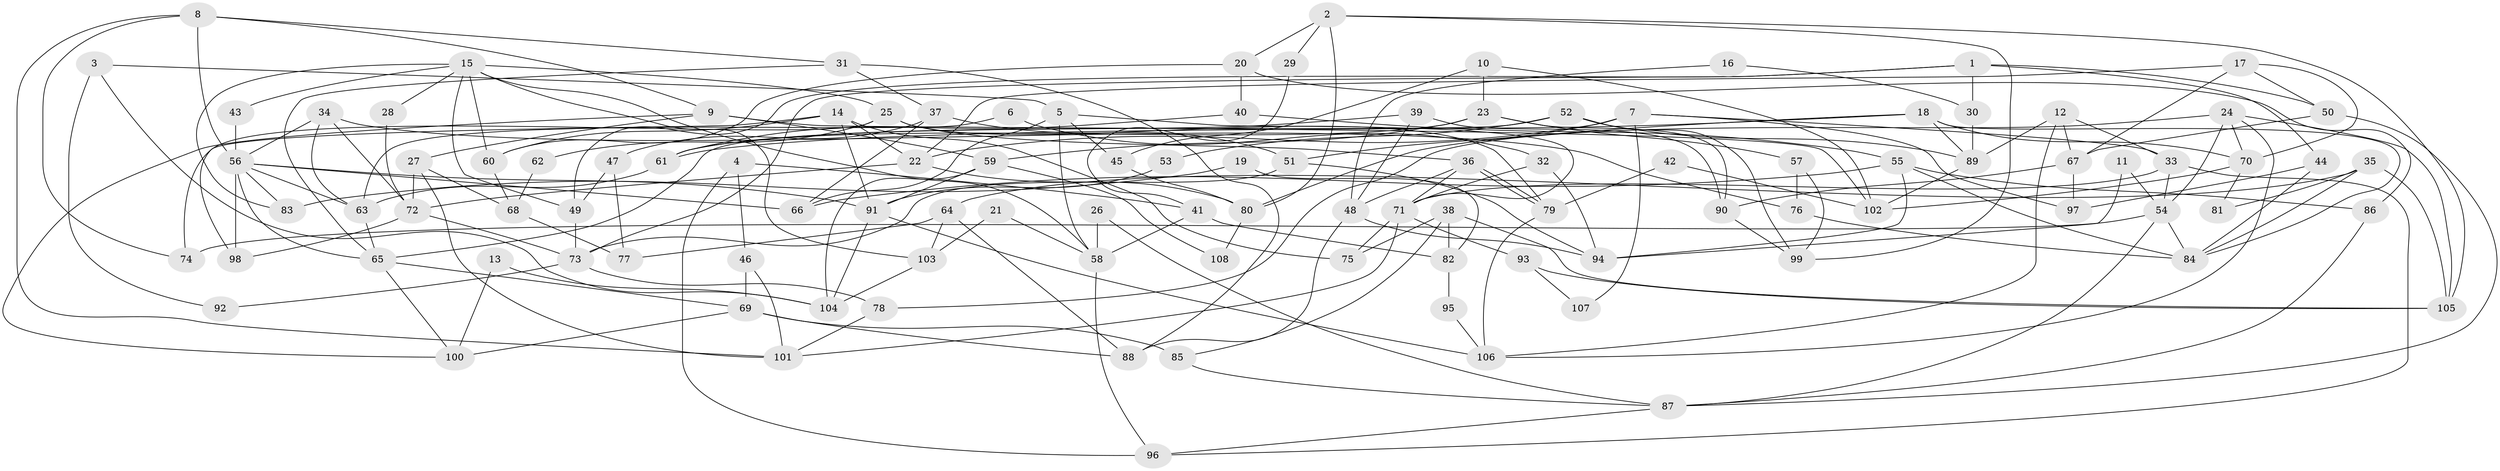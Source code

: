 // coarse degree distribution, {6: 0.15942028985507245, 8: 0.13043478260869565, 5: 0.14492753623188406, 3: 0.13043478260869565, 7: 0.07246376811594203, 2: 0.18840579710144928, 9: 0.028985507246376812, 4: 0.13043478260869565, 10: 0.014492753623188406}
// Generated by graph-tools (version 1.1) at 2025/24/03/03/25 07:24:00]
// undirected, 108 vertices, 216 edges
graph export_dot {
graph [start="1"]
  node [color=gray90,style=filled];
  1;
  2;
  3;
  4;
  5;
  6;
  7;
  8;
  9;
  10;
  11;
  12;
  13;
  14;
  15;
  16;
  17;
  18;
  19;
  20;
  21;
  22;
  23;
  24;
  25;
  26;
  27;
  28;
  29;
  30;
  31;
  32;
  33;
  34;
  35;
  36;
  37;
  38;
  39;
  40;
  41;
  42;
  43;
  44;
  45;
  46;
  47;
  48;
  49;
  50;
  51;
  52;
  53;
  54;
  55;
  56;
  57;
  58;
  59;
  60;
  61;
  62;
  63;
  64;
  65;
  66;
  67;
  68;
  69;
  70;
  71;
  72;
  73;
  74;
  75;
  76;
  77;
  78;
  79;
  80;
  81;
  82;
  83;
  84;
  85;
  86;
  87;
  88;
  89;
  90;
  91;
  92;
  93;
  94;
  95;
  96;
  97;
  98;
  99;
  100;
  101;
  102;
  103;
  104;
  105;
  106;
  107;
  108;
  1 -- 44;
  1 -- 50;
  1 -- 30;
  1 -- 49;
  1 -- 73;
  2 -- 20;
  2 -- 99;
  2 -- 29;
  2 -- 80;
  2 -- 105;
  3 -- 5;
  3 -- 104;
  3 -- 92;
  4 -- 96;
  4 -- 46;
  4 -- 41;
  5 -- 58;
  5 -- 71;
  5 -- 45;
  5 -- 66;
  6 -- 63;
  6 -- 32;
  7 -- 33;
  7 -- 22;
  7 -- 51;
  7 -- 97;
  7 -- 107;
  8 -- 101;
  8 -- 56;
  8 -- 9;
  8 -- 31;
  8 -- 74;
  9 -- 27;
  9 -- 59;
  9 -- 100;
  9 -- 102;
  10 -- 23;
  10 -- 45;
  10 -- 102;
  11 -- 54;
  11 -- 94;
  12 -- 67;
  12 -- 106;
  12 -- 33;
  12 -- 89;
  13 -- 100;
  13 -- 104;
  14 -- 98;
  14 -- 91;
  14 -- 22;
  14 -- 60;
  14 -- 75;
  15 -- 49;
  15 -- 60;
  15 -- 25;
  15 -- 28;
  15 -- 43;
  15 -- 58;
  15 -- 83;
  15 -- 103;
  16 -- 30;
  16 -- 48;
  17 -- 70;
  17 -- 22;
  17 -- 50;
  17 -- 67;
  18 -- 61;
  18 -- 89;
  18 -- 70;
  18 -- 80;
  18 -- 84;
  19 -- 82;
  19 -- 83;
  20 -- 40;
  20 -- 60;
  20 -- 86;
  21 -- 103;
  21 -- 58;
  22 -- 80;
  22 -- 72;
  23 -- 59;
  23 -- 90;
  23 -- 57;
  23 -- 61;
  24 -- 70;
  24 -- 54;
  24 -- 78;
  24 -- 105;
  24 -- 106;
  25 -- 79;
  25 -- 36;
  25 -- 62;
  25 -- 74;
  26 -- 58;
  26 -- 87;
  27 -- 72;
  27 -- 101;
  27 -- 68;
  28 -- 72;
  29 -- 41;
  30 -- 89;
  31 -- 65;
  31 -- 37;
  31 -- 88;
  32 -- 71;
  32 -- 94;
  33 -- 54;
  33 -- 71;
  33 -- 96;
  34 -- 72;
  34 -- 63;
  34 -- 56;
  34 -- 76;
  35 -- 84;
  35 -- 105;
  35 -- 64;
  35 -- 81;
  36 -- 79;
  36 -- 79;
  36 -- 48;
  36 -- 71;
  37 -- 66;
  37 -- 47;
  37 -- 51;
  38 -- 75;
  38 -- 105;
  38 -- 82;
  38 -- 85;
  39 -- 48;
  39 -- 61;
  39 -- 90;
  40 -- 55;
  40 -- 61;
  41 -- 58;
  41 -- 82;
  42 -- 79;
  42 -- 102;
  43 -- 56;
  44 -- 97;
  44 -- 84;
  45 -- 80;
  46 -- 101;
  46 -- 69;
  47 -- 49;
  47 -- 77;
  48 -- 94;
  48 -- 88;
  49 -- 73;
  50 -- 67;
  50 -- 87;
  51 -- 73;
  51 -- 94;
  52 -- 89;
  52 -- 65;
  52 -- 53;
  52 -- 99;
  53 -- 91;
  54 -- 87;
  54 -- 74;
  54 -- 84;
  55 -- 84;
  55 -- 86;
  55 -- 66;
  55 -- 94;
  56 -- 66;
  56 -- 63;
  56 -- 65;
  56 -- 83;
  56 -- 91;
  56 -- 98;
  57 -- 76;
  57 -- 99;
  58 -- 96;
  59 -- 91;
  59 -- 104;
  59 -- 108;
  60 -- 68;
  61 -- 63;
  62 -- 68;
  63 -- 65;
  64 -- 88;
  64 -- 77;
  64 -- 103;
  65 -- 69;
  65 -- 100;
  67 -- 90;
  67 -- 97;
  68 -- 77;
  69 -- 88;
  69 -- 100;
  69 -- 85;
  70 -- 102;
  70 -- 81;
  71 -- 75;
  71 -- 93;
  71 -- 101;
  72 -- 73;
  72 -- 98;
  73 -- 78;
  73 -- 92;
  76 -- 84;
  78 -- 101;
  79 -- 106;
  80 -- 108;
  82 -- 95;
  85 -- 87;
  86 -- 87;
  87 -- 96;
  89 -- 102;
  90 -- 99;
  91 -- 104;
  91 -- 106;
  93 -- 105;
  93 -- 107;
  95 -- 106;
  103 -- 104;
}
